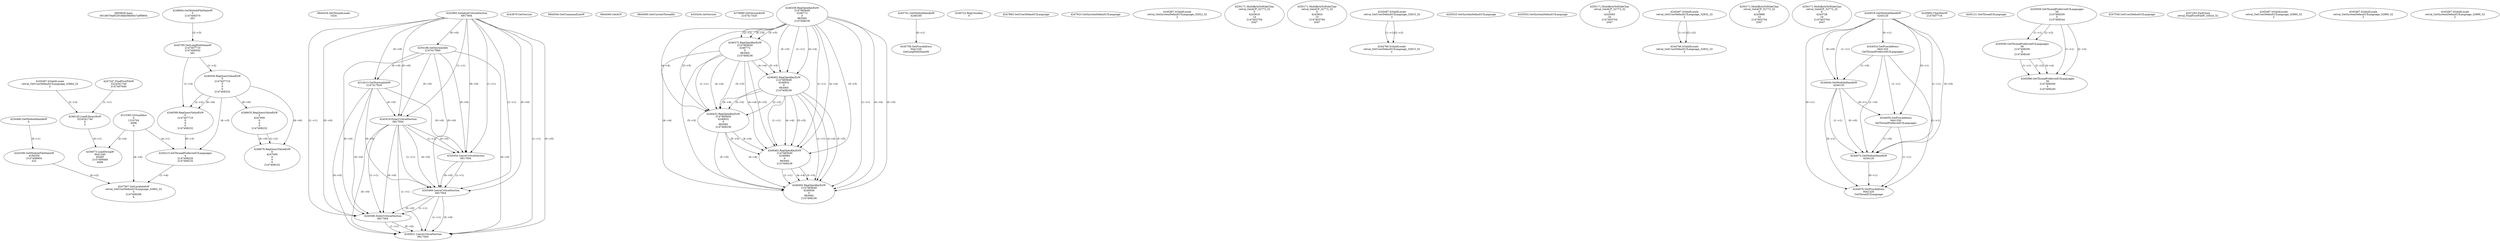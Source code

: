 // Global SCDG with merge call
digraph {
	0 [label="6850628.main
001df479a85291fdde06b95e7a9f9804"]
	1 [label="4254480.GetModuleHandleW
0"]
	2 [label="6844434.SetThreadLocale
1024"]
	3 [label="4243965.InitializeCriticalSection
6917004"]
	4 [label="4243979.GetVersion
"]
	5 [label="4250188.GetSystemInfo
2147417660"]
	3 -> 5 [label="(0-->0)"]
	6 [label="6844540.GetCommandLineW
"]
	7 [label="4214413.GetStartupInfoW
2147417624"]
	3 -> 7 [label="(0-->0)"]
	5 -> 7 [label="(0-->0)"]
	8 [label="6844560.GetACP
"]
	9 [label="6844580.GetCurrentThreadId
"]
	10 [label="4250204.GetVersion
"]
	11 [label="4276690.GetVersionExW
2147417420"]
	12 [label="4243306.GetModuleFileNameW
4194304
2147408904
522"]
	1 -> 12 [label="(0-->1)"]
	13 [label="4248064.GetModuleFileNameW
0
2147408370
261"]
	14 [label="4215383.VirtualAlloc
0
1310704
4096
4"]
	15 [label="4246338.RegOpenKeyExW
2147483649
4246772
0
983065
2147408236"]
	16 [label="4246372.RegOpenKeyExW
2147483650
4246772
0
983065
2147408236"]
	15 -> 16 [label="(2-->2)"]
	15 -> 16 [label="(4-->4)"]
	15 -> 16 [label="(5-->5)"]
	17 [label="4245741.GetModuleHandleW
4246160"]
	18 [label="4245758.GetProcAddress
9441320
GetLongPathNameW"]
	17 -> 18 [label="(0-->1)"]
	19 [label="4245785.GetLongPathNameW
2147407710
2147406542
261"]
	13 -> 19 [label="(3-->3)"]
	20 [label="4246556.RegQueryValueExW
0
2147407710
0
0
0
2147408232"]
	19 -> 20 [label="(1-->2)"]
	21 [label="4246635.RegQueryValueExW
0
4247000
0
0
0
2147408232"]
	20 -> 21 [label="(6-->6)"]
	22 [label="4246676.RegQueryValueExW
0
4247000
0
0
0
2147408232"]
	21 -> 22 [label="(2-->2)"]
	20 -> 22 [label="(6-->6)"]
	21 -> 22 [label="(6-->6)"]
	23 [label="4246722.RegCloseKey
0"]
	24 [label="4247883.GetUserDefaultUILanguage
"]
	25 [label="4245418.EnterCriticalSection
6917004"]
	3 -> 25 [label="(1-->1)"]
	3 -> 25 [label="(0-->0)"]
	5 -> 25 [label="(0-->0)"]
	7 -> 25 [label="(0-->0)"]
	26 [label="4245454.LeaveCriticalSection
6917004"]
	3 -> 26 [label="(1-->1)"]
	25 -> 26 [label="(1-->1)"]
	3 -> 26 [label="(0-->0)"]
	5 -> 26 [label="(0-->0)"]
	7 -> 26 [label="(0-->0)"]
	25 -> 26 [label="(0-->0)"]
	27 [label="4247923.GetSystemDefaultUILanguage
"]
	28 [label="4245469.LeaveCriticalSection
6917004"]
	3 -> 28 [label="(1-->1)"]
	25 -> 28 [label="(1-->1)"]
	26 -> 28 [label="(1-->1)"]
	3 -> 28 [label="(0-->0)"]
	5 -> 28 [label="(0-->0)"]
	7 -> 28 [label="(0-->0)"]
	25 -> 28 [label="(0-->0)"]
	26 -> 28 [label="(0-->0)"]
	29 [label="4245487.IsValidLocale
retval_GetSystemDefaultUILanguage_32922_32
2"]
	30 [label="4250171.MultiByteToWideChar
retval_GetACP_32773_32
0
4243616
14
2147403704
2047"]
	31 [label="4250171.MultiByteToWideChar
retval_GetACP_32773_32
0
4243924
10
2147403704
2047"]
	32 [label="4246599.RegQueryValueExW
0
2147407710
0
0
0
2147408232"]
	19 -> 32 [label="(1-->2)"]
	20 -> 32 [label="(2-->2)"]
	20 -> 32 [label="(6-->6)"]
	33 [label="4245487.IsValidLocale
retval_GetUserDefaultUILanguage_32815_32
2"]
	34 [label="4244766.IsValidLocale
retval_GetUserDefaultUILanguage_32815_32
2"]
	33 -> 34 [label="(1-->1)"]
	33 -> 34 [label="(2-->2)"]
	35 [label="4245525.GetSystemDefaultUILanguage
"]
	36 [label="4245552.GetSystemDefaultUILanguage
"]
	37 [label="4250171.MultiByteToWideChar
retval_GetACP_32773_32
0
4243560
16
2147403704
2047"]
	38 [label="4245487.IsValidLocale
retval_GetUserDefaultUILanguage_32832_32
2"]
	39 [label="4250171.MultiByteToWideChar
retval_GetACP_32773_32
0
4243868
10
2147403704
2047"]
	40 [label="4250171.MultiByteToWideChar
retval_GetACP_32773_32
0
4243728
16
2147403704
2047"]
	41 [label="4244018.GetModuleHandleW
4244120"]
	42 [label="4244024.GetProcAddress
9441320
GetThreadPreferredUILanguages"]
	41 -> 42 [label="(0-->1)"]
	43 [label="4244044.GetModuleHandleW
4244120"]
	41 -> 43 [label="(1-->1)"]
	41 -> 43 [label="(0-->0)"]
	42 -> 43 [label="(1-->0)"]
	44 [label="4244050.GetProcAddress
9441320
SetThreadPreferredUILanguages"]
	41 -> 44 [label="(0-->1)"]
	42 -> 44 [label="(1-->1)"]
	43 -> 44 [label="(0-->1)"]
	45 [label="4244070.GetModuleHandleW
4244120"]
	41 -> 45 [label="(1-->1)"]
	43 -> 45 [label="(1-->1)"]
	41 -> 45 [label="(0-->0)"]
	42 -> 45 [label="(1-->0)"]
	43 -> 45 [label="(0-->0)"]
	44 -> 45 [label="(1-->0)"]
	46 [label="4244076.GetProcAddress
9441320
GetThreadUILanguage"]
	41 -> 46 [label="(0-->1)"]
	42 -> 46 [label="(1-->1)"]
	43 -> 46 [label="(0-->1)"]
	44 -> 46 [label="(1-->1)"]
	45 -> 46 [label="(0-->1)"]
	47 [label="4245683.CharNextW
2147407716"]
	48 [label="4245487.IsValidLocale
retval_GetUserDefaultUILanguage_32864_32
2"]
	49 [label="4245121.GetThreadUILanguage
"]
	50 [label="4245059.GetThreadPreferredUILanguages
56
2147408200
0
2147408244"]
	51 [label="4245215.SetThreadPreferredUILanguages
4
2147408220
2147408232"]
	14 -> 51 [label="(4-->1)"]
	20 -> 51 [label="(6-->3)"]
	32 -> 51 [label="(6-->3)"]
	52 [label="4245059.GetThreadPreferredUILanguages
56
2147408200
0
2147408240"]
	50 -> 52 [label="(1-->1)"]
	50 -> 52 [label="(2-->2)"]
	53 [label="4245088.GetThreadPreferredUILanguages
56
2147408200
0
2147408240"]
	50 -> 53 [label="(1-->1)"]
	52 -> 53 [label="(1-->1)"]
	50 -> 53 [label="(2-->2)"]
	52 -> 53 [label="(2-->2)"]
	52 -> 53 [label="(4-->4)"]
	54 [label="4245580.EnterCriticalSection
6917004"]
	3 -> 54 [label="(1-->1)"]
	25 -> 54 [label="(1-->1)"]
	28 -> 54 [label="(1-->1)"]
	3 -> 54 [label="(0-->0)"]
	5 -> 54 [label="(0-->0)"]
	7 -> 54 [label="(0-->0)"]
	25 -> 54 [label="(0-->0)"]
	28 -> 54 [label="(0-->0)"]
	55 [label="4245621.LeaveCriticalSection
6917004"]
	3 -> 55 [label="(1-->1)"]
	25 -> 55 [label="(1-->1)"]
	28 -> 55 [label="(1-->1)"]
	54 -> 55 [label="(1-->1)"]
	3 -> 55 [label="(0-->0)"]
	5 -> 55 [label="(0-->0)"]
	7 -> 55 [label="(0-->0)"]
	25 -> 55 [label="(0-->0)"]
	28 -> 55 [label="(0-->0)"]
	54 -> 55 [label="(0-->0)"]
	56 [label="4247558.GetUserDefaultUILanguage
"]
	57 [label="4247567.GetLocaleInfoW
retval_GetUserDefaultUILanguage_32962_32
3
2147408268
4"]
	12 -> 57 [label="(0-->2)"]
	14 -> 57 [label="(4-->4)"]
	51 -> 57 [label="(1-->4)"]
	58 [label="4247247.FindFirstFileW
3224341740
2147407640"]
	59 [label="4247263.FindClose
retval_FindFirstFileW_33024_32"]
	60 [label="4248145.LoadLibraryExW
3224341740
0
2"]
	58 -> 60 [label="(1-->1)"]
	48 -> 60 [label="(2-->3)"]
	61 [label="4250073.LoadStringW
9441340
65485
2147409468
4096"]
	60 -> 61 [label="(0-->1)"]
	14 -> 61 [label="(3-->4)"]
	62 [label="4244766.IsValidLocale
retval_GetUserDefaultUILanguage_32832_32
2"]
	38 -> 62 [label="(1-->1)"]
	38 -> 62 [label="(2-->2)"]
	63 [label="4246402.RegOpenKeyExW
2147483649
4246832
0
983065
2147408236"]
	15 -> 63 [label="(1-->1)"]
	15 -> 63 [label="(4-->4)"]
	16 -> 63 [label="(4-->4)"]
	15 -> 63 [label="(5-->5)"]
	16 -> 63 [label="(5-->5)"]
	64 [label="4246432.RegOpenKeyExW
2147483650
4246832
0
983065
2147408236"]
	16 -> 64 [label="(1-->1)"]
	63 -> 64 [label="(2-->2)"]
	15 -> 64 [label="(4-->4)"]
	16 -> 64 [label="(4-->4)"]
	63 -> 64 [label="(4-->4)"]
	15 -> 64 [label="(5-->5)"]
	16 -> 64 [label="(5-->5)"]
	63 -> 64 [label="(5-->5)"]
	65 [label="4246462.RegOpenKeyExW
2147483649
4246884
0
983065
2147408236"]
	15 -> 65 [label="(1-->1)"]
	63 -> 65 [label="(1-->1)"]
	15 -> 65 [label="(4-->4)"]
	16 -> 65 [label="(4-->4)"]
	63 -> 65 [label="(4-->4)"]
	64 -> 65 [label="(4-->4)"]
	15 -> 65 [label="(5-->5)"]
	16 -> 65 [label="(5-->5)"]
	63 -> 65 [label="(5-->5)"]
	64 -> 65 [label="(5-->5)"]
	66 [label="4246492.RegOpenKeyExW
2147483649
4246936
0
983065
2147408236"]
	15 -> 66 [label="(1-->1)"]
	63 -> 66 [label="(1-->1)"]
	65 -> 66 [label="(1-->1)"]
	15 -> 66 [label="(4-->4)"]
	16 -> 66 [label="(4-->4)"]
	63 -> 66 [label="(4-->4)"]
	64 -> 66 [label="(4-->4)"]
	65 -> 66 [label="(4-->4)"]
	15 -> 66 [label="(5-->5)"]
	16 -> 66 [label="(5-->5)"]
	63 -> 66 [label="(5-->5)"]
	64 -> 66 [label="(5-->5)"]
	65 -> 66 [label="(5-->5)"]
	67 [label="4245487.IsValidLocale
retval_GetUserDefaultUILanguage_32860_32
2"]
	68 [label="4245487.IsValidLocale
retval_GetSystemDefaultUILanguage_32890_32
2"]
	69 [label="4245487.IsValidLocale
retval_GetSystemDefaultUILanguage_32899_32
2"]
}
